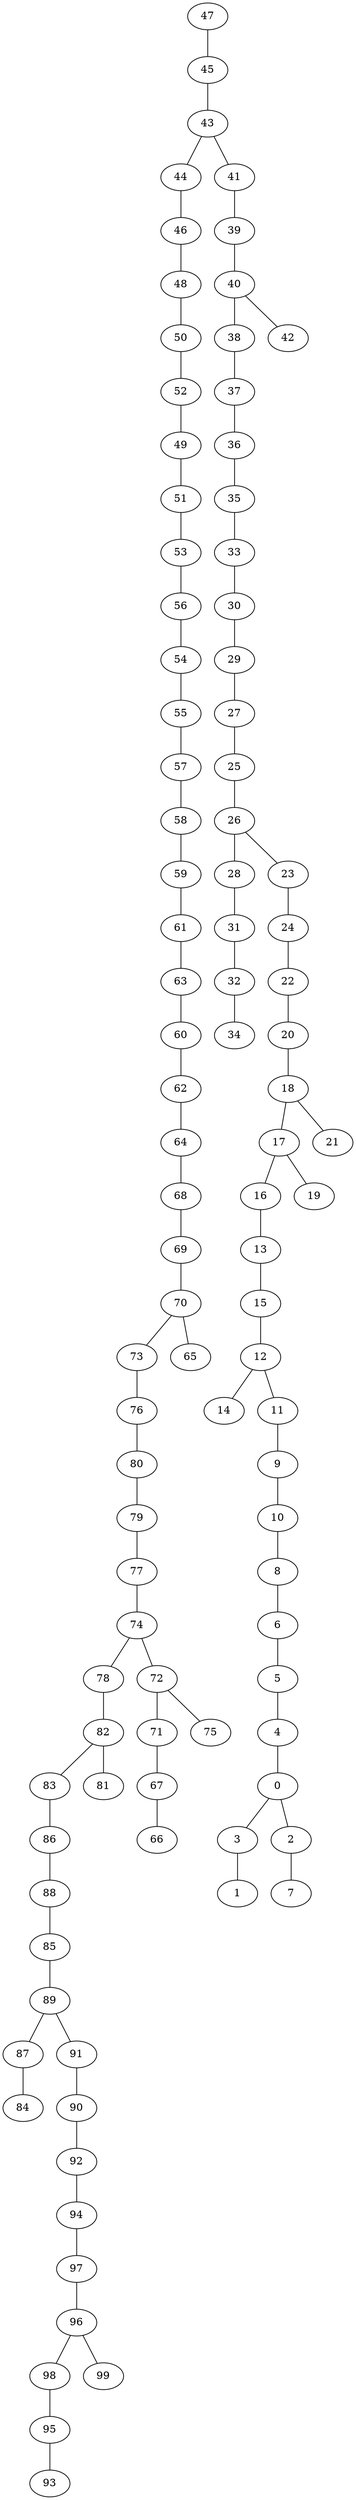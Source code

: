 graph G {
"86";
"14";
"70";
"5";
"92";
"40";
"74";
"3";
"13";
"45";
"88";
"49";
"78";
"73";
"52";
"54";
"89";
"84";
"44";
"46";
"77";
"35";
"82";
"71";
"0";
"90";
"48";
"22";
"16";
"19";
"51";
"24";
"98";
"83";
"80";
"68";
"97";
"17";
"67";
"64";
"41";
"72";
"61";
"37";
"81";
"10";
"56";
"96";
"53";
"50";
"76";
"59";
"6";
"65";
"75";
"25";
"60";
"93";
"85";
"38";
"26";
"99";
"21";
"4";
"29";
"30";
"31";
"47";
"42";
"28";
"18";
"27";
"11";
"95";
"39";
"36";
"15";
"66";
"57";
"1";
"69";
"32";
"20";
"94";
"34";
"43";
"63";
"33";
"79";
"7";
"12";
"62";
"87";
"9";
"2";
"91";
"55";
"8";
"23";
"58";
    "22" -- "20";
    "94" -- "97";
    "90" -- "92";
    "64" -- "68";
    "0" -- "2";
    "6" -- "5";
    "86" -- "88";
    "67" -- "66";
    "16" -- "13";
    "9" -- "10";
    "44" -- "46";
    "73" -- "76";
    "39" -- "40";
    "52" -- "49";
    "47" -- "45";
    "74" -- "72";
    "72" -- "71";
    "45" -- "43";
    "72" -- "75";
    "70" -- "73";
    "57" -- "58";
    "17" -- "16";
    "92" -- "94";
    "96" -- "98";
    "38" -- "37";
    "5" -- "4";
    "53" -- "56";
    "78" -- "82";
    "62" -- "64";
    "2" -- "7";
    "96" -- "99";
    "51" -- "53";
    "37" -- "36";
    "13" -- "15";
    "56" -- "54";
    "88" -- "85";
    "50" -- "52";
    "80" -- "79";
    "89" -- "87";
    "68" -- "69";
    "97" -- "96";
    "20" -- "18";
    "35" -- "33";
    "8" -- "6";
    "28" -- "31";
    "43" -- "41";
    "18" -- "17";
    "60" -- "62";
    "77" -- "74";
    "36" -- "35";
    "85" -- "89";
    "91" -- "90";
    "18" -- "21";
    "33" -- "30";
    "11" -- "9";
    "63" -- "60";
    "26" -- "28";
    "83" -- "86";
    "82" -- "83";
    "41" -- "39";
    "69" -- "70";
    "76" -- "80";
    "54" -- "55";
    "27" -- "25";
    "58" -- "59";
    "61" -- "63";
    "29" -- "27";
    "55" -- "57";
    "4" -- "0";
    "32" -- "34";
    "26" -- "23";
    "25" -- "26";
    "71" -- "67";
    "12" -- "11";
    "82" -- "81";
    "98" -- "95";
    "48" -- "50";
    "17" -- "19";
    "74" -- "78";
    "10" -- "8";
    "12" -- "14";
    "89" -- "91";
    "49" -- "51";
    "0" -- "3";
    "24" -- "22";
    "30" -- "29";
    "46" -- "48";
    "23" -- "24";
    "40" -- "38";
    "3" -- "1";
    "59" -- "61";
    "15" -- "12";
    "79" -- "77";
    "40" -- "42";
    "31" -- "32";
    "70" -- "65";
    "95" -- "93";
    "87" -- "84";
    "43" -- "44";
}

